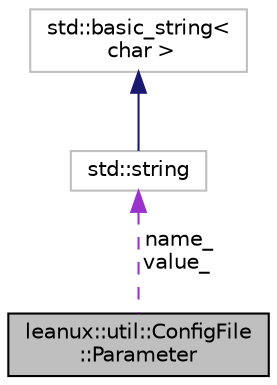 digraph "leanux::util::ConfigFile::Parameter"
{
 // LATEX_PDF_SIZE
  bgcolor="transparent";
  edge [fontname="Helvetica",fontsize="10",labelfontname="Helvetica",labelfontsize="10"];
  node [fontname="Helvetica",fontsize="10",shape=record];
  Node1 [label="leanux::util::ConfigFile\l::Parameter",height=0.2,width=0.4,color="black", fillcolor="grey75", style="filled", fontcolor="black",tooltip="A name-value pair as configuration parameter."];
  Node2 -> Node1 [dir="back",color="darkorchid3",fontsize="10",style="dashed",label=" name_\nvalue_" ,fontname="Helvetica"];
  Node2 [label="std::string",height=0.2,width=0.4,color="grey75",tooltip="STL class."];
  Node3 -> Node2 [dir="back",color="midnightblue",fontsize="10",style="solid",fontname="Helvetica"];
  Node3 [label="std::basic_string\<\l char \>",height=0.2,width=0.4,color="grey75",tooltip="STL class."];
}
